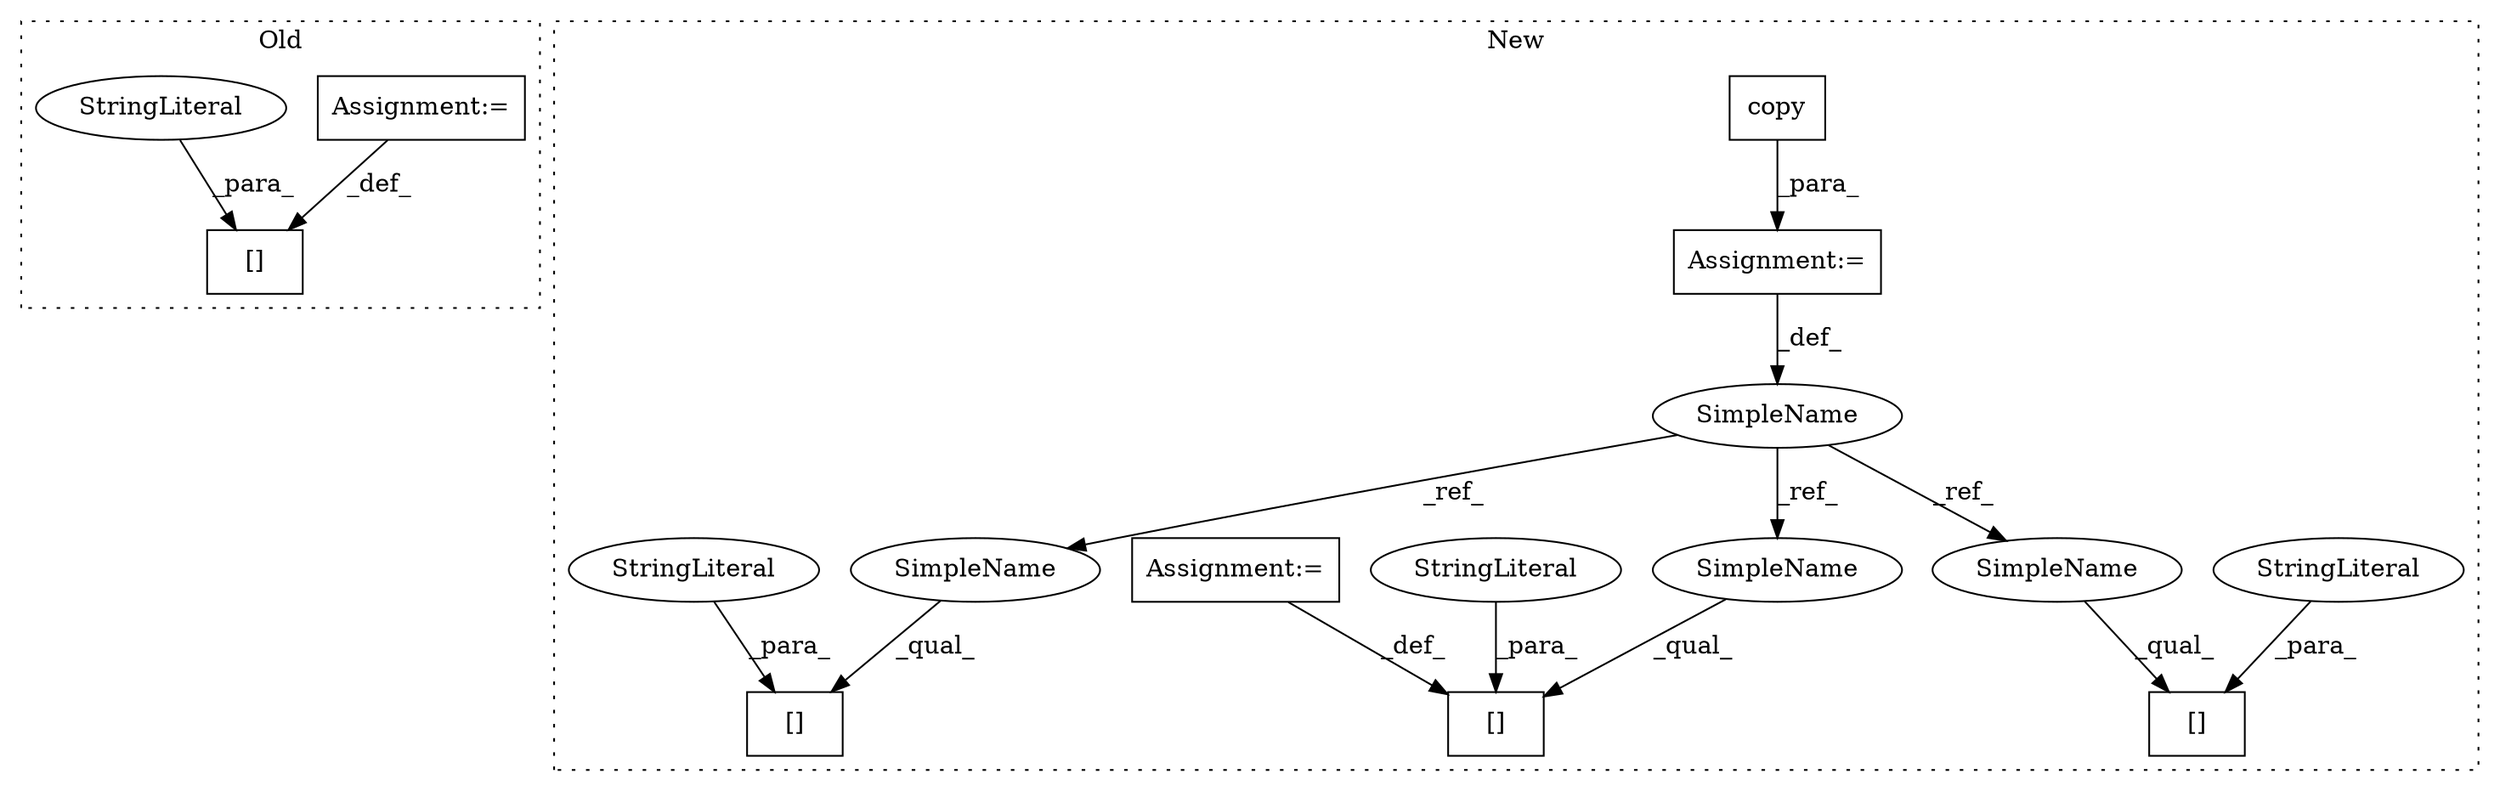 digraph G {
subgraph cluster0 {
1 [label="[]" a="2" s="3376,3388" l="7,1" shape="box"];
4 [label="Assignment:=" a="7" s="3389" l="1" shape="box"];
5 [label="StringLiteral" a="45" s="3383" l="5" shape="ellipse"];
label = "Old";
style="dotted";
}
subgraph cluster1 {
2 [label="copy" a="32" s="3210" l="6" shape="box"];
3 [label="Assignment:=" a="7" s="3199" l="1" shape="box"];
6 [label="[]" a="2" s="3500,3523" l="12,1" shape="box"];
7 [label="StringLiteral" a="45" s="3512" l="11" shape="ellipse"];
8 [label="Assignment:=" a="7" s="3524" l="1" shape="box"];
9 [label="[]" a="2" s="3257,3277" l="12,1" shape="box"];
10 [label="SimpleName" a="42" s="3188" l="11" shape="ellipse"];
11 [label="[]" a="2" s="3313,3337" l="12,1" shape="box"];
12 [label="StringLiteral" a="45" s="3269" l="8" shape="ellipse"];
13 [label="StringLiteral" a="45" s="3325" l="12" shape="ellipse"];
14 [label="SimpleName" a="42" s="3257" l="11" shape="ellipse"];
15 [label="SimpleName" a="42" s="3500" l="11" shape="ellipse"];
16 [label="SimpleName" a="42" s="3313" l="11" shape="ellipse"];
label = "New";
style="dotted";
}
2 -> 3 [label="_para_"];
3 -> 10 [label="_def_"];
4 -> 1 [label="_def_"];
5 -> 1 [label="_para_"];
7 -> 6 [label="_para_"];
8 -> 6 [label="_def_"];
10 -> 14 [label="_ref_"];
10 -> 16 [label="_ref_"];
10 -> 15 [label="_ref_"];
12 -> 9 [label="_para_"];
13 -> 11 [label="_para_"];
14 -> 9 [label="_qual_"];
15 -> 6 [label="_qual_"];
16 -> 11 [label="_qual_"];
}